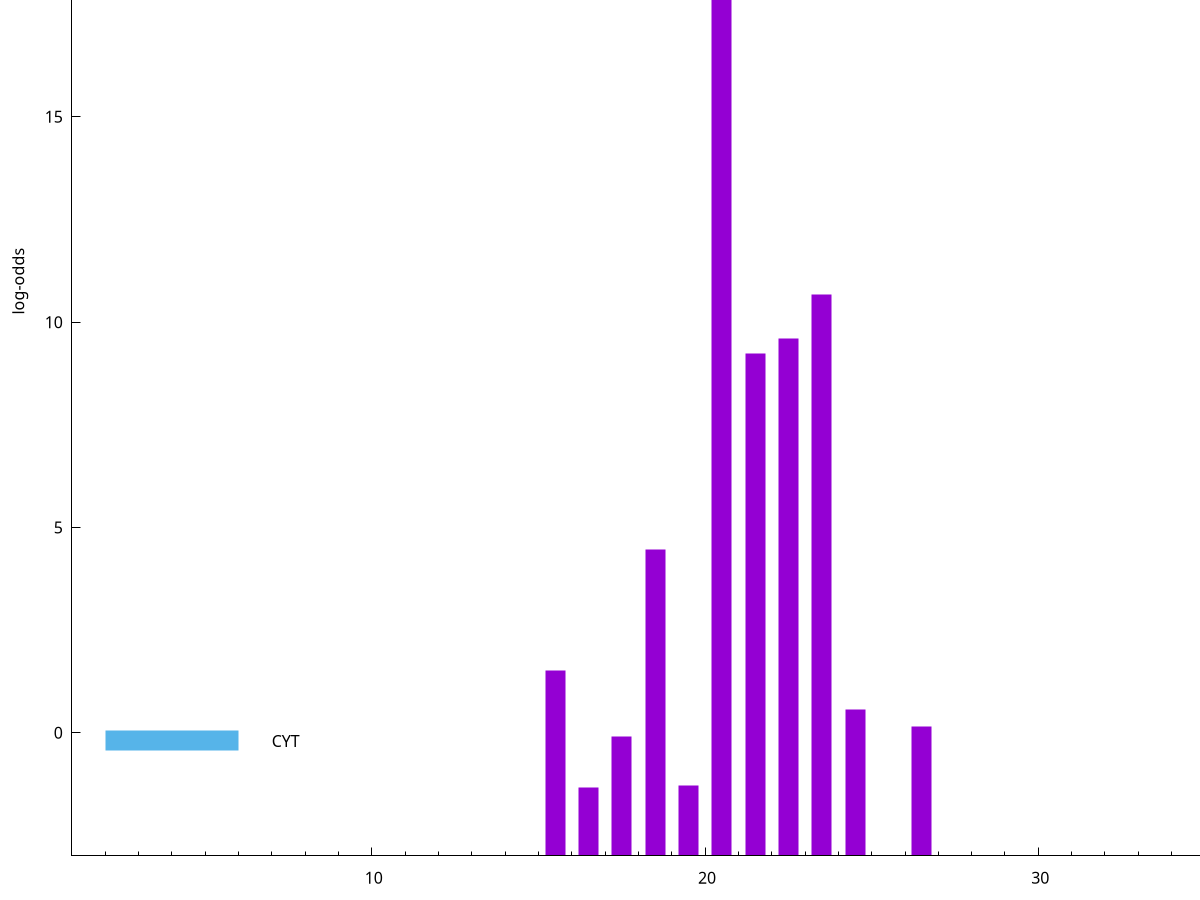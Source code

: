 set title "LipoP predictions for SRR3996252.gff"
set size 2., 1.4
set xrange [1:70] 
set mxtics 10
set yrange [-3:25]
set y2range [0:28]
set ylabel "log-odds"
set term postscript eps color solid "Helvetica" 30
set output "SRR3996252.gff25.eps"
set arrow from 2,21.4353 to 6,21.4353 nohead lt 1 lw 20
set label "SpI" at 7,21.4353
set arrow from 2,-0.200913 to 6,-0.200913 nohead lt 3 lw 20
set label "CYT" at 7,-0.200913
set arrow from 2,21.4353 to 6,21.4353 nohead lt 1 lw 20
set label "SpI" at 7,21.4353
# NOTE: The scores below are the log-odds scores with the threshold
# NOTE: subtracted (a hack to make gnuplot make the histogram all
# NOTE: look nice).
plot "-" axes x1y2 title "" with impulses lt 1 lw 20
20.500000 24.433700
23.500000 13.683200
22.500000 12.606270
21.500000 12.232400
18.500000 7.451580
15.500000 4.527700
24.500000 3.559992
26.500000 3.157060
17.500000 2.903584
19.500000 1.712750
16.500000 1.657400
e
exit
